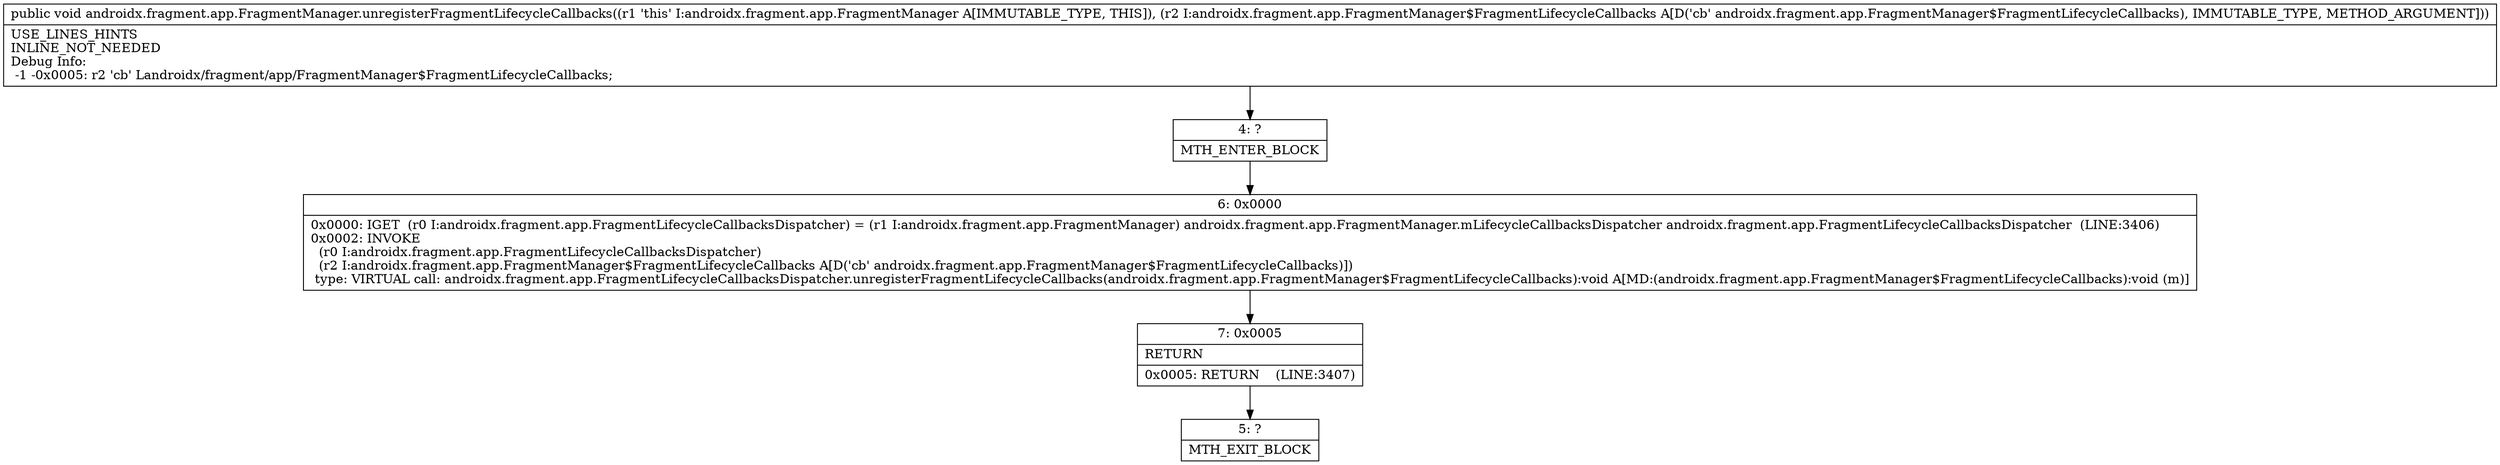 digraph "CFG forandroidx.fragment.app.FragmentManager.unregisterFragmentLifecycleCallbacks(Landroidx\/fragment\/app\/FragmentManager$FragmentLifecycleCallbacks;)V" {
Node_4 [shape=record,label="{4\:\ ?|MTH_ENTER_BLOCK\l}"];
Node_6 [shape=record,label="{6\:\ 0x0000|0x0000: IGET  (r0 I:androidx.fragment.app.FragmentLifecycleCallbacksDispatcher) = (r1 I:androidx.fragment.app.FragmentManager) androidx.fragment.app.FragmentManager.mLifecycleCallbacksDispatcher androidx.fragment.app.FragmentLifecycleCallbacksDispatcher  (LINE:3406)\l0x0002: INVOKE  \l  (r0 I:androidx.fragment.app.FragmentLifecycleCallbacksDispatcher)\l  (r2 I:androidx.fragment.app.FragmentManager$FragmentLifecycleCallbacks A[D('cb' androidx.fragment.app.FragmentManager$FragmentLifecycleCallbacks)])\l type: VIRTUAL call: androidx.fragment.app.FragmentLifecycleCallbacksDispatcher.unregisterFragmentLifecycleCallbacks(androidx.fragment.app.FragmentManager$FragmentLifecycleCallbacks):void A[MD:(androidx.fragment.app.FragmentManager$FragmentLifecycleCallbacks):void (m)]\l}"];
Node_7 [shape=record,label="{7\:\ 0x0005|RETURN\l|0x0005: RETURN    (LINE:3407)\l}"];
Node_5 [shape=record,label="{5\:\ ?|MTH_EXIT_BLOCK\l}"];
MethodNode[shape=record,label="{public void androidx.fragment.app.FragmentManager.unregisterFragmentLifecycleCallbacks((r1 'this' I:androidx.fragment.app.FragmentManager A[IMMUTABLE_TYPE, THIS]), (r2 I:androidx.fragment.app.FragmentManager$FragmentLifecycleCallbacks A[D('cb' androidx.fragment.app.FragmentManager$FragmentLifecycleCallbacks), IMMUTABLE_TYPE, METHOD_ARGUMENT]))  | USE_LINES_HINTS\lINLINE_NOT_NEEDED\lDebug Info:\l  \-1 \-0x0005: r2 'cb' Landroidx\/fragment\/app\/FragmentManager$FragmentLifecycleCallbacks;\l}"];
MethodNode -> Node_4;Node_4 -> Node_6;
Node_6 -> Node_7;
Node_7 -> Node_5;
}

